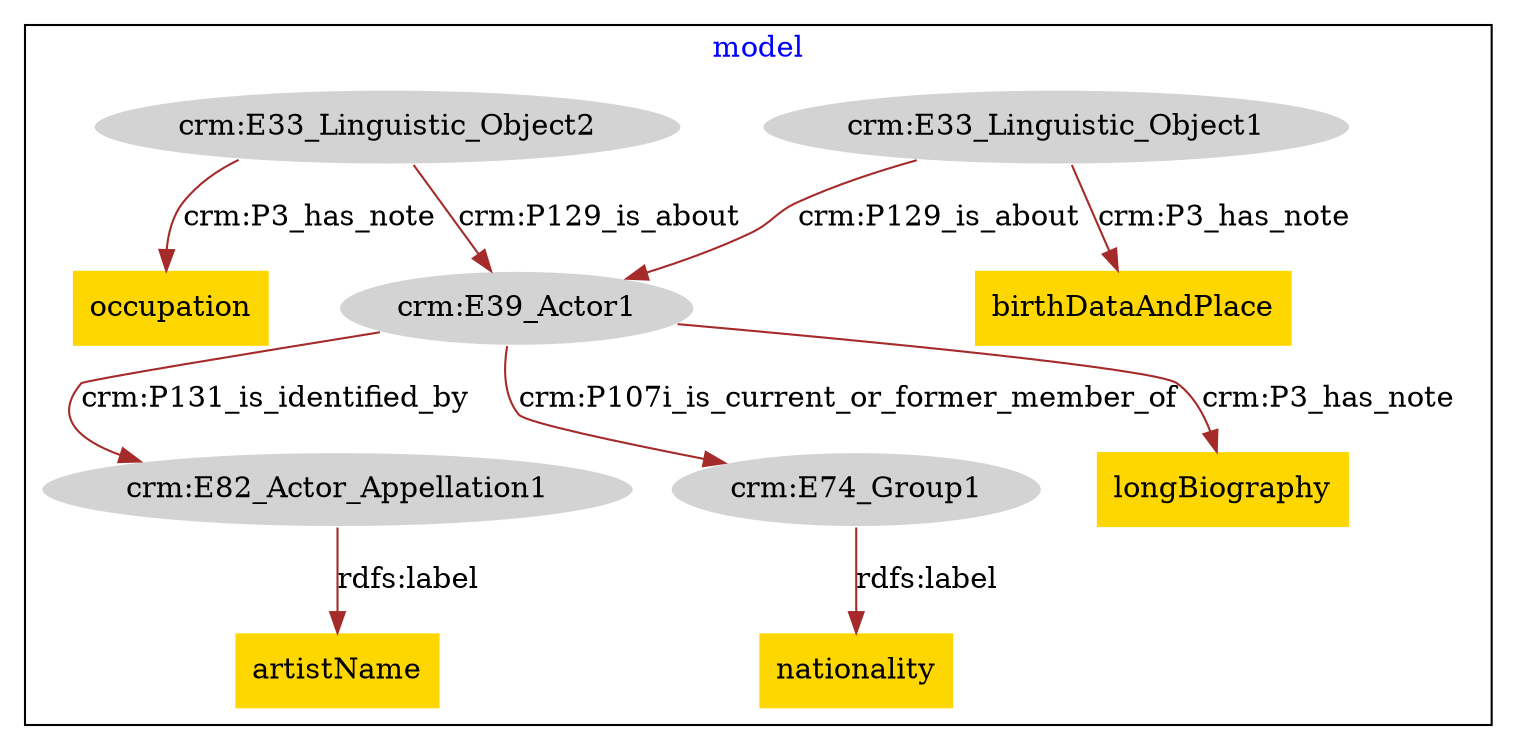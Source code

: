 digraph n0 {
fontcolor="blue"
remincross="true"
subgraph cluster {
label="model"
"crm:E82_Actor_Appellation1"[style="filled",color="white",fillcolor="lightgray",label="crm:E82_Actor_Appellation1"];
"artistName"[shape="plaintext",style="filled",fillcolor="gold",label="artistName"];
"crm:E74_Group1"[style="filled",color="white",fillcolor="lightgray",label="crm:E74_Group1"];
"nationality"[shape="plaintext",style="filled",fillcolor="gold",label="nationality"];
"crm:E33_Linguistic_Object1"[style="filled",color="white",fillcolor="lightgray",label="crm:E33_Linguistic_Object1"];
"birthDataAndPlace"[shape="plaintext",style="filled",fillcolor="gold",label="birthDataAndPlace"];
"crm:E39_Actor1"[style="filled",color="white",fillcolor="lightgray",label="crm:E39_Actor1"];
"longBiography"[shape="plaintext",style="filled",fillcolor="gold",label="longBiography"];
"crm:E33_Linguistic_Object2"[style="filled",color="white",fillcolor="lightgray",label="crm:E33_Linguistic_Object2"];
"occupation"[shape="plaintext",style="filled",fillcolor="gold",label="occupation"];
}
"crm:E82_Actor_Appellation1" -> "artistName"[color="brown",fontcolor="black",label="rdfs:label"];
"crm:E74_Group1" -> "nationality"[color="brown",fontcolor="black",label="rdfs:label"];
"crm:E33_Linguistic_Object1" -> "birthDataAndPlace"[color="brown",fontcolor="black",label="crm:P3_has_note"];
"crm:E39_Actor1" -> "longBiography"[color="brown",fontcolor="black",label="crm:P3_has_note"];
"crm:E33_Linguistic_Object2" -> "occupation"[color="brown",fontcolor="black",label="crm:P3_has_note"];
"crm:E33_Linguistic_Object1" -> "crm:E39_Actor1"[color="brown",fontcolor="black",label="crm:P129_is_about"];
"crm:E33_Linguistic_Object2" -> "crm:E39_Actor1"[color="brown",fontcolor="black",label="crm:P129_is_about"];
"crm:E39_Actor1" -> "crm:E74_Group1"[color="brown",fontcolor="black",label="crm:P107i_is_current_or_former_member_of"];
"crm:E39_Actor1" -> "crm:E82_Actor_Appellation1"[color="brown",fontcolor="black",label="crm:P131_is_identified_by"];
}
